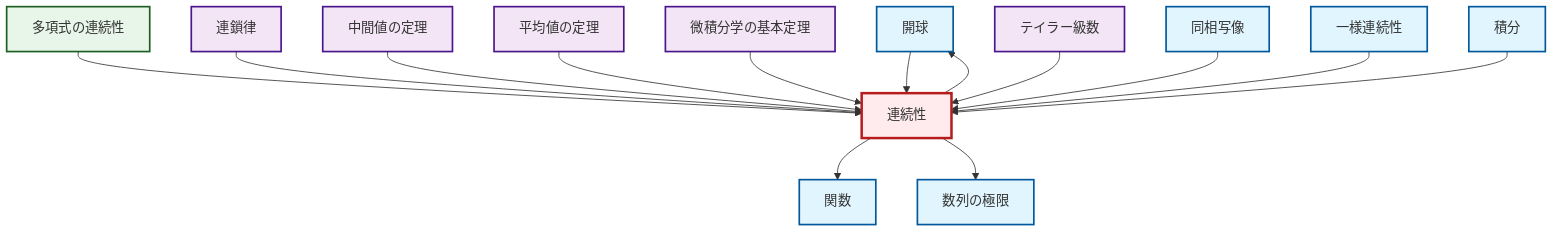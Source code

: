 graph TD
    classDef definition fill:#e1f5fe,stroke:#01579b,stroke-width:2px
    classDef theorem fill:#f3e5f5,stroke:#4a148c,stroke-width:2px
    classDef axiom fill:#fff3e0,stroke:#e65100,stroke-width:2px
    classDef example fill:#e8f5e9,stroke:#1b5e20,stroke-width:2px
    classDef current fill:#ffebee,stroke:#b71c1c,stroke-width:3px
    def-open-ball["開球"]:::definition
    ex-polynomial-continuity["多項式の連続性"]:::example
    thm-intermediate-value["中間値の定理"]:::theorem
    def-homeomorphism["同相写像"]:::definition
    def-continuity["連続性"]:::definition
    def-function["関数"]:::definition
    def-integral["積分"]:::definition
    def-uniform-continuity["一様連続性"]:::definition
    thm-mean-value["平均値の定理"]:::theorem
    thm-fundamental-calculus["微積分学の基本定理"]:::theorem
    def-limit["数列の極限"]:::definition
    thm-chain-rule["連鎖律"]:::theorem
    thm-taylor-series["テイラー級数"]:::theorem
    ex-polynomial-continuity --> def-continuity
    def-open-ball --> def-continuity
    thm-chain-rule --> def-continuity
    def-continuity --> def-open-ball
    thm-intermediate-value --> def-continuity
    thm-mean-value --> def-continuity
    thm-fundamental-calculus --> def-continuity
    thm-taylor-series --> def-continuity
    def-homeomorphism --> def-continuity
    def-uniform-continuity --> def-continuity
    def-continuity --> def-function
    def-integral --> def-continuity
    def-continuity --> def-limit
    class def-continuity current